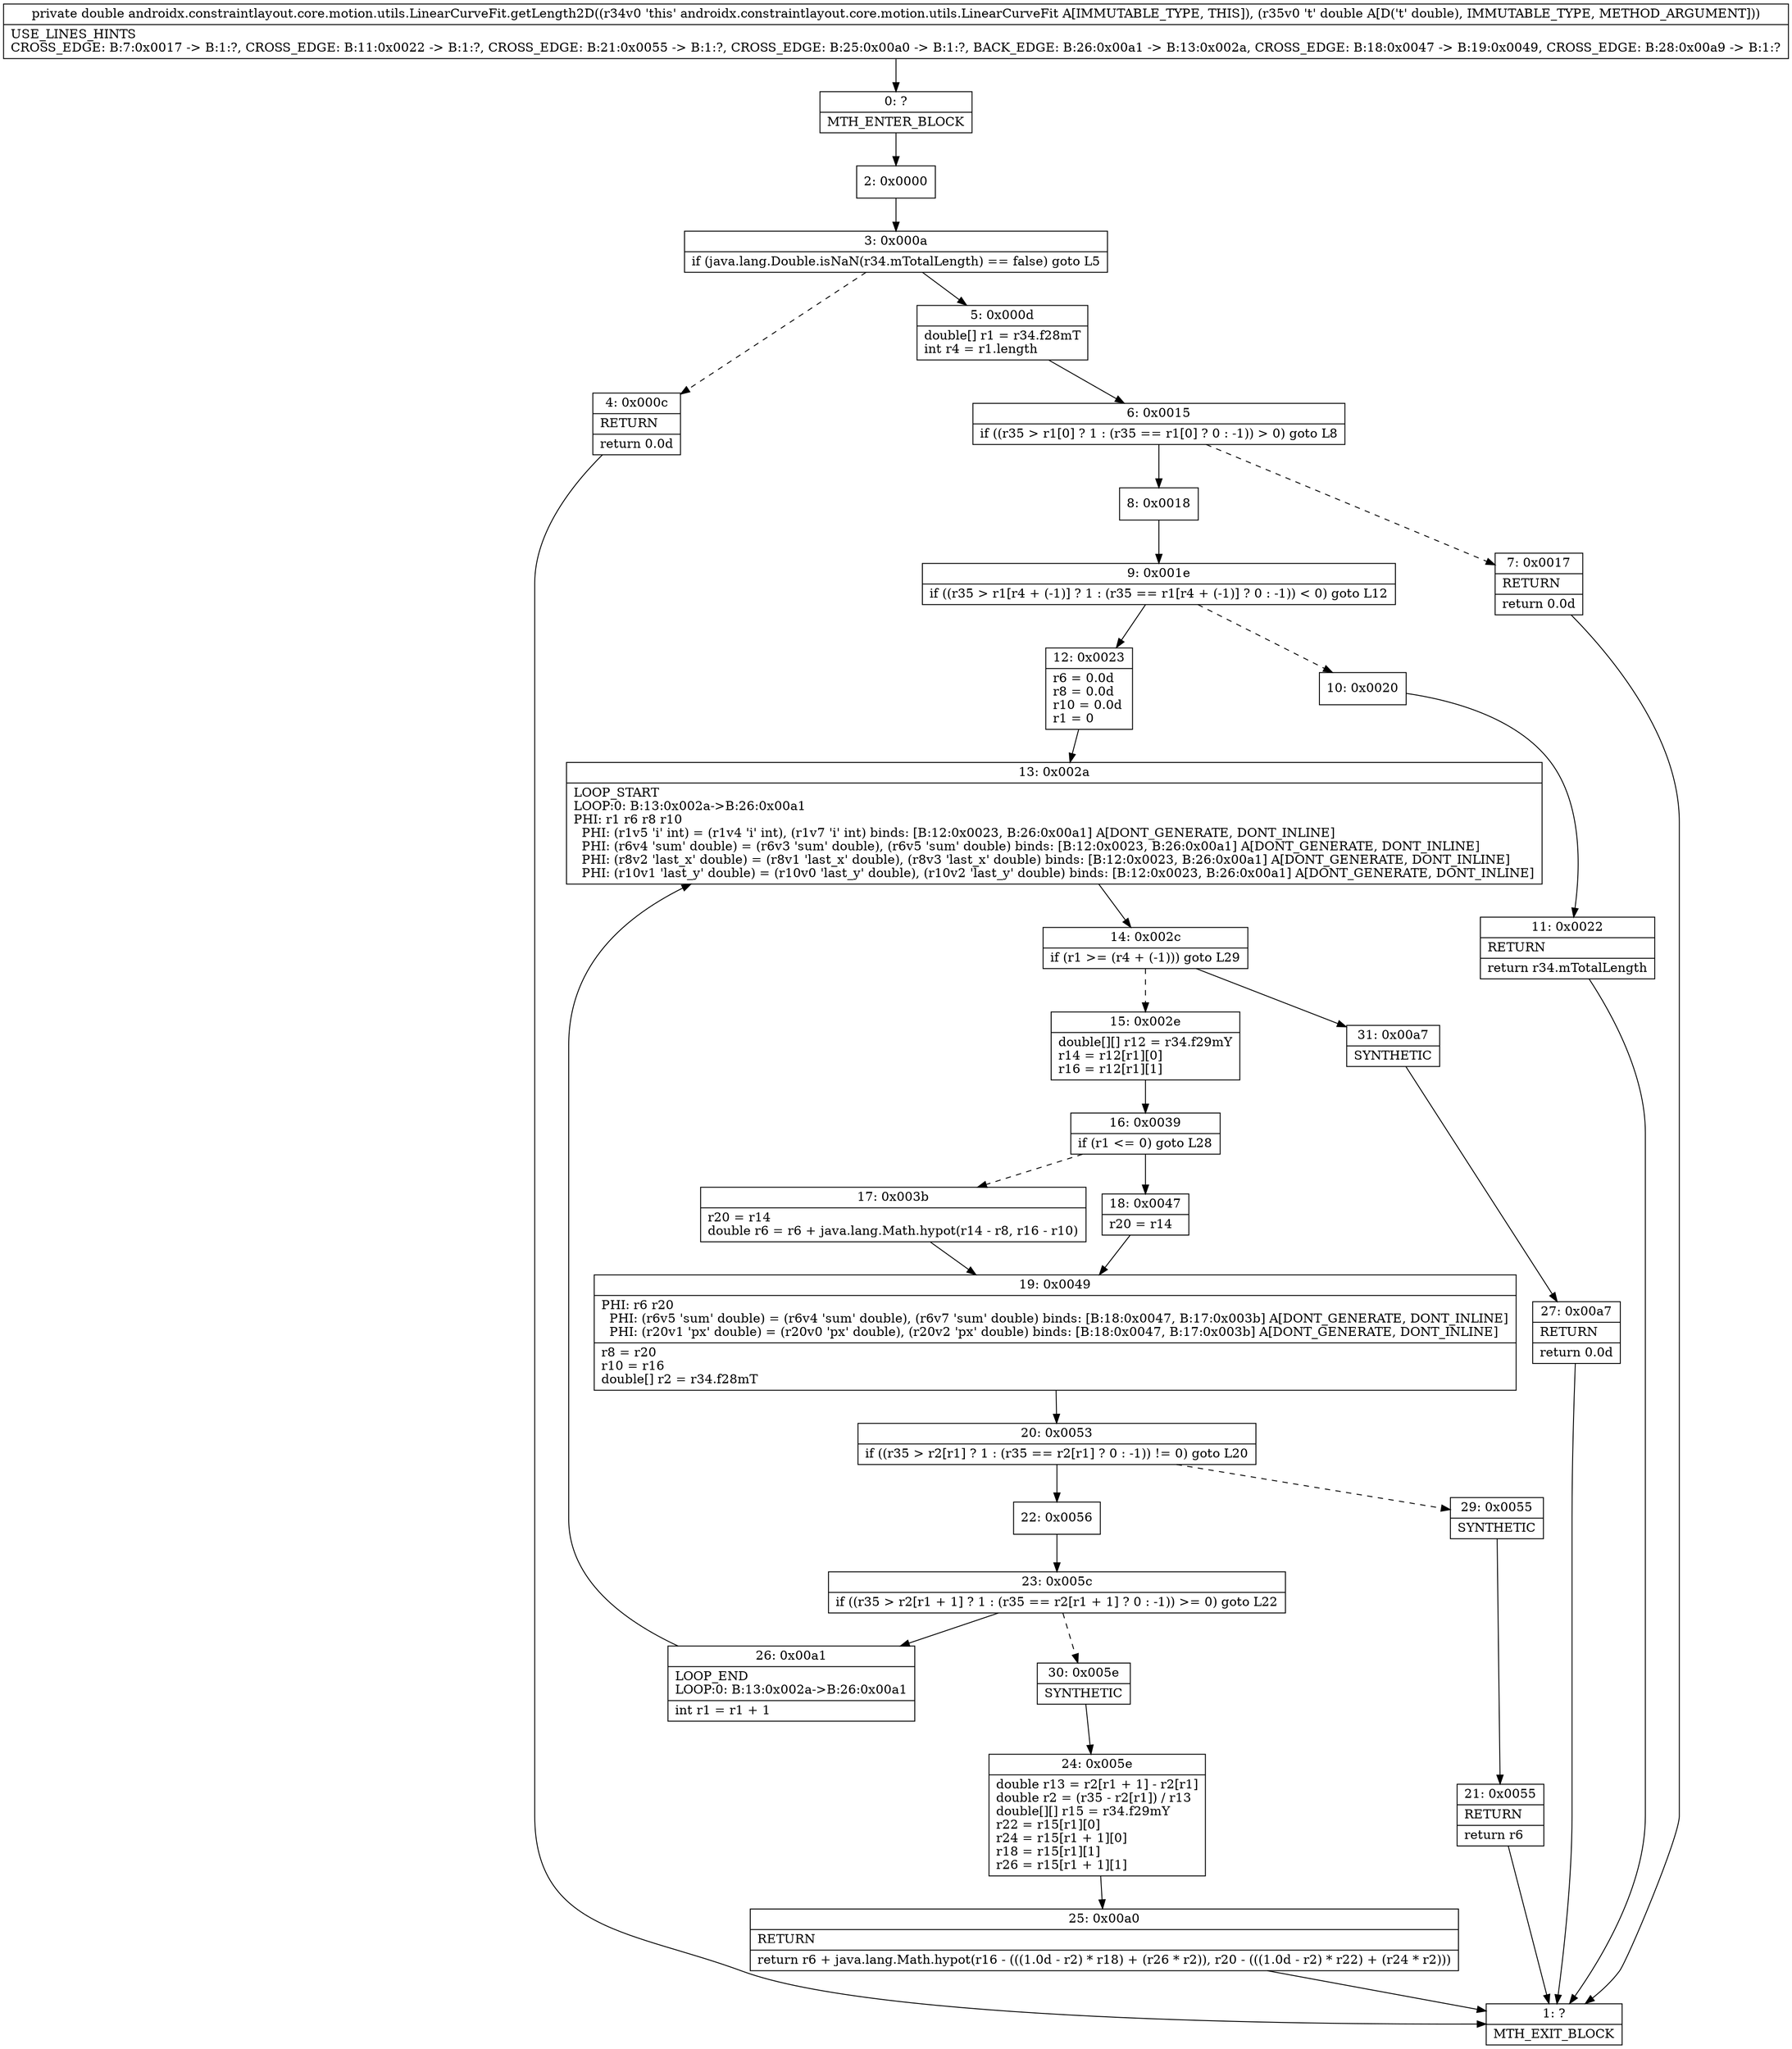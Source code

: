 digraph "CFG forandroidx.constraintlayout.core.motion.utils.LinearCurveFit.getLength2D(D)D" {
Node_0 [shape=record,label="{0\:\ ?|MTH_ENTER_BLOCK\l}"];
Node_2 [shape=record,label="{2\:\ 0x0000}"];
Node_3 [shape=record,label="{3\:\ 0x000a|if (java.lang.Double.isNaN(r34.mTotalLength) == false) goto L5\l}"];
Node_4 [shape=record,label="{4\:\ 0x000c|RETURN\l|return 0.0d\l}"];
Node_1 [shape=record,label="{1\:\ ?|MTH_EXIT_BLOCK\l}"];
Node_5 [shape=record,label="{5\:\ 0x000d|double[] r1 = r34.f28mT\lint r4 = r1.length\l}"];
Node_6 [shape=record,label="{6\:\ 0x0015|if ((r35 \> r1[0] ? 1 : (r35 == r1[0] ? 0 : \-1)) \> 0) goto L8\l}"];
Node_7 [shape=record,label="{7\:\ 0x0017|RETURN\l|return 0.0d\l}"];
Node_8 [shape=record,label="{8\:\ 0x0018}"];
Node_9 [shape=record,label="{9\:\ 0x001e|if ((r35 \> r1[r4 + (\-1)] ? 1 : (r35 == r1[r4 + (\-1)] ? 0 : \-1)) \< 0) goto L12\l}"];
Node_10 [shape=record,label="{10\:\ 0x0020}"];
Node_11 [shape=record,label="{11\:\ 0x0022|RETURN\l|return r34.mTotalLength\l}"];
Node_12 [shape=record,label="{12\:\ 0x0023|r6 = 0.0d\lr8 = 0.0d\lr10 = 0.0d\lr1 = 0\l}"];
Node_13 [shape=record,label="{13\:\ 0x002a|LOOP_START\lLOOP:0: B:13:0x002a\-\>B:26:0x00a1\lPHI: r1 r6 r8 r10 \l  PHI: (r1v5 'i' int) = (r1v4 'i' int), (r1v7 'i' int) binds: [B:12:0x0023, B:26:0x00a1] A[DONT_GENERATE, DONT_INLINE]\l  PHI: (r6v4 'sum' double) = (r6v3 'sum' double), (r6v5 'sum' double) binds: [B:12:0x0023, B:26:0x00a1] A[DONT_GENERATE, DONT_INLINE]\l  PHI: (r8v2 'last_x' double) = (r8v1 'last_x' double), (r8v3 'last_x' double) binds: [B:12:0x0023, B:26:0x00a1] A[DONT_GENERATE, DONT_INLINE]\l  PHI: (r10v1 'last_y' double) = (r10v0 'last_y' double), (r10v2 'last_y' double) binds: [B:12:0x0023, B:26:0x00a1] A[DONT_GENERATE, DONT_INLINE]\l}"];
Node_14 [shape=record,label="{14\:\ 0x002c|if (r1 \>= (r4 + (\-1))) goto L29\l}"];
Node_15 [shape=record,label="{15\:\ 0x002e|double[][] r12 = r34.f29mY\lr14 = r12[r1][0]\lr16 = r12[r1][1]\l}"];
Node_16 [shape=record,label="{16\:\ 0x0039|if (r1 \<= 0) goto L28\l}"];
Node_17 [shape=record,label="{17\:\ 0x003b|r20 = r14\ldouble r6 = r6 + java.lang.Math.hypot(r14 \- r8, r16 \- r10)\l}"];
Node_19 [shape=record,label="{19\:\ 0x0049|PHI: r6 r20 \l  PHI: (r6v5 'sum' double) = (r6v4 'sum' double), (r6v7 'sum' double) binds: [B:18:0x0047, B:17:0x003b] A[DONT_GENERATE, DONT_INLINE]\l  PHI: (r20v1 'px' double) = (r20v0 'px' double), (r20v2 'px' double) binds: [B:18:0x0047, B:17:0x003b] A[DONT_GENERATE, DONT_INLINE]\l|r8 = r20\lr10 = r16\ldouble[] r2 = r34.f28mT\l}"];
Node_20 [shape=record,label="{20\:\ 0x0053|if ((r35 \> r2[r1] ? 1 : (r35 == r2[r1] ? 0 : \-1)) != 0) goto L20\l}"];
Node_22 [shape=record,label="{22\:\ 0x0056}"];
Node_23 [shape=record,label="{23\:\ 0x005c|if ((r35 \> r2[r1 + 1] ? 1 : (r35 == r2[r1 + 1] ? 0 : \-1)) \>= 0) goto L22\l}"];
Node_26 [shape=record,label="{26\:\ 0x00a1|LOOP_END\lLOOP:0: B:13:0x002a\-\>B:26:0x00a1\l|int r1 = r1 + 1\l}"];
Node_30 [shape=record,label="{30\:\ 0x005e|SYNTHETIC\l}"];
Node_24 [shape=record,label="{24\:\ 0x005e|double r13 = r2[r1 + 1] \- r2[r1]\ldouble r2 = (r35 \- r2[r1]) \/ r13\ldouble[][] r15 = r34.f29mY\lr22 = r15[r1][0]\lr24 = r15[r1 + 1][0]\lr18 = r15[r1][1]\lr26 = r15[r1 + 1][1]\l}"];
Node_25 [shape=record,label="{25\:\ 0x00a0|RETURN\l|return r6 + java.lang.Math.hypot(r16 \- (((1.0d \- r2) * r18) + (r26 * r2)), r20 \- (((1.0d \- r2) * r22) + (r24 * r2)))\l}"];
Node_29 [shape=record,label="{29\:\ 0x0055|SYNTHETIC\l}"];
Node_21 [shape=record,label="{21\:\ 0x0055|RETURN\l|return r6\l}"];
Node_18 [shape=record,label="{18\:\ 0x0047|r20 = r14\l}"];
Node_31 [shape=record,label="{31\:\ 0x00a7|SYNTHETIC\l}"];
Node_27 [shape=record,label="{27\:\ 0x00a7|RETURN\l|return 0.0d\l}"];
MethodNode[shape=record,label="{private double androidx.constraintlayout.core.motion.utils.LinearCurveFit.getLength2D((r34v0 'this' androidx.constraintlayout.core.motion.utils.LinearCurveFit A[IMMUTABLE_TYPE, THIS]), (r35v0 't' double A[D('t' double), IMMUTABLE_TYPE, METHOD_ARGUMENT]))  | USE_LINES_HINTS\lCROSS_EDGE: B:7:0x0017 \-\> B:1:?, CROSS_EDGE: B:11:0x0022 \-\> B:1:?, CROSS_EDGE: B:21:0x0055 \-\> B:1:?, CROSS_EDGE: B:25:0x00a0 \-\> B:1:?, BACK_EDGE: B:26:0x00a1 \-\> B:13:0x002a, CROSS_EDGE: B:18:0x0047 \-\> B:19:0x0049, CROSS_EDGE: B:28:0x00a9 \-\> B:1:?\l}"];
MethodNode -> Node_0;Node_0 -> Node_2;
Node_2 -> Node_3;
Node_3 -> Node_4[style=dashed];
Node_3 -> Node_5;
Node_4 -> Node_1;
Node_5 -> Node_6;
Node_6 -> Node_7[style=dashed];
Node_6 -> Node_8;
Node_7 -> Node_1;
Node_8 -> Node_9;
Node_9 -> Node_10[style=dashed];
Node_9 -> Node_12;
Node_10 -> Node_11;
Node_11 -> Node_1;
Node_12 -> Node_13;
Node_13 -> Node_14;
Node_14 -> Node_15[style=dashed];
Node_14 -> Node_31;
Node_15 -> Node_16;
Node_16 -> Node_17[style=dashed];
Node_16 -> Node_18;
Node_17 -> Node_19;
Node_19 -> Node_20;
Node_20 -> Node_22;
Node_20 -> Node_29[style=dashed];
Node_22 -> Node_23;
Node_23 -> Node_26;
Node_23 -> Node_30[style=dashed];
Node_26 -> Node_13;
Node_30 -> Node_24;
Node_24 -> Node_25;
Node_25 -> Node_1;
Node_29 -> Node_21;
Node_21 -> Node_1;
Node_18 -> Node_19;
Node_31 -> Node_27;
Node_27 -> Node_1;
}

